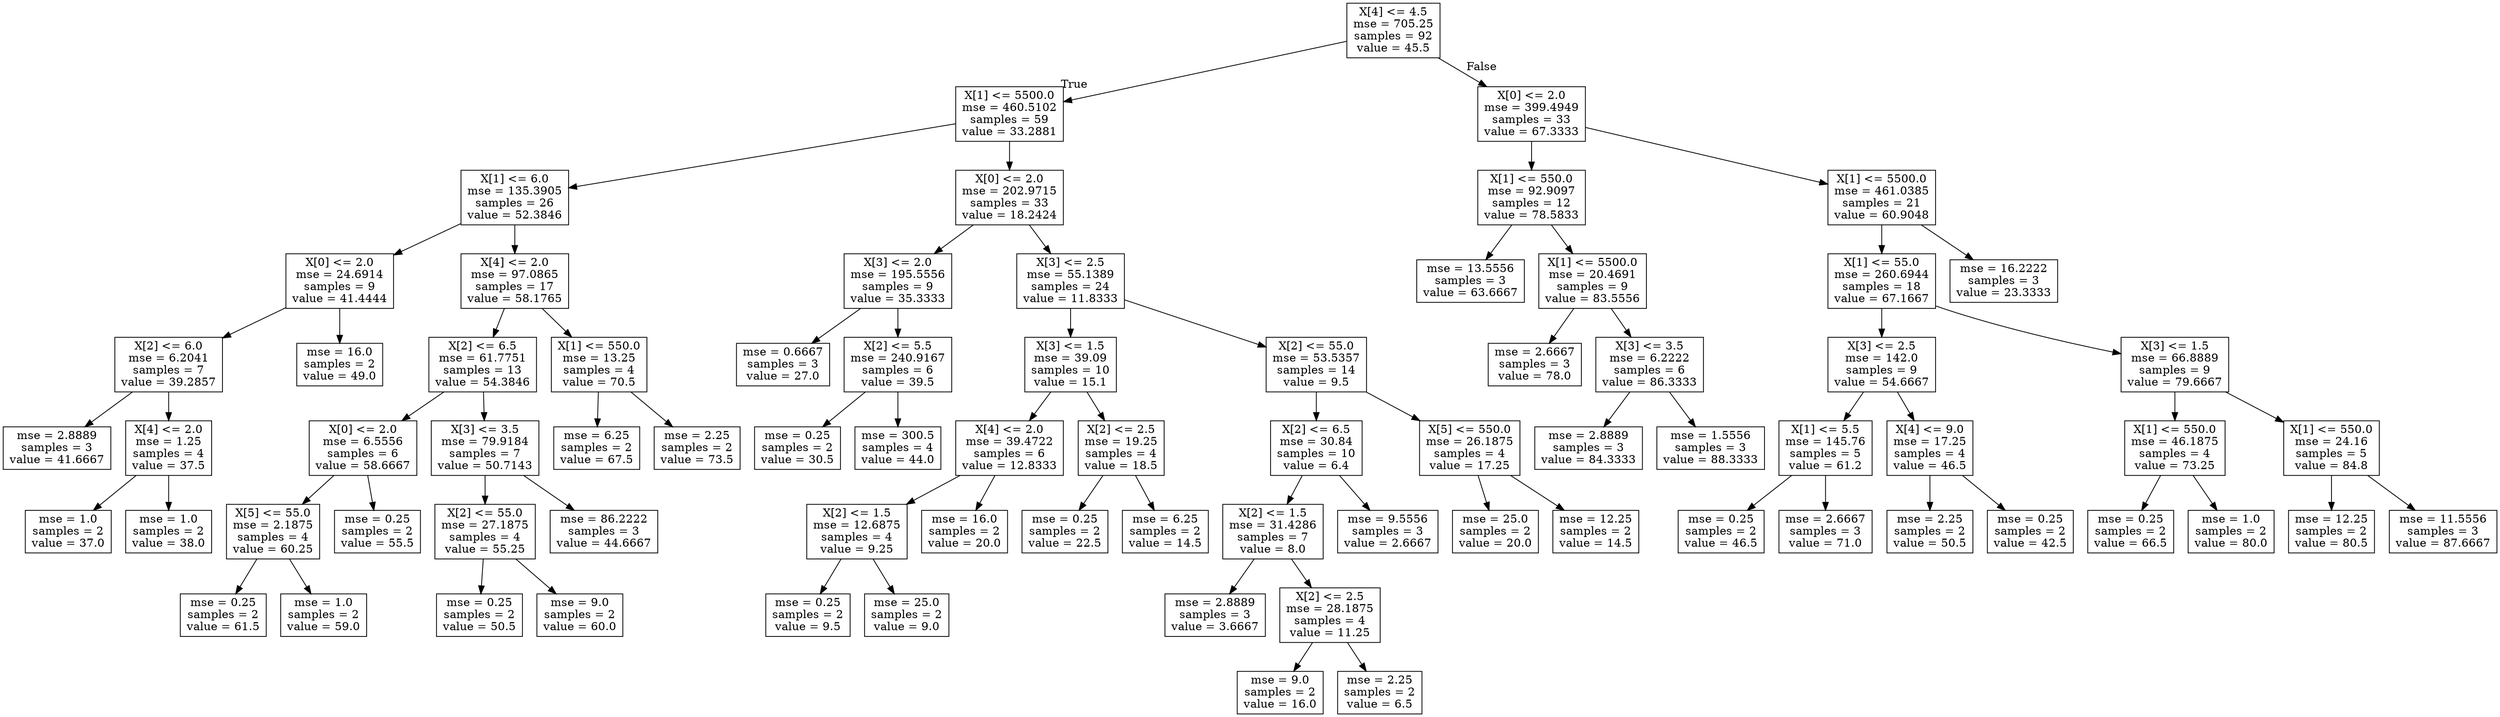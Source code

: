 digraph Tree {
node [shape=box] ;
0 [label="X[4] <= 4.5\nmse = 705.25\nsamples = 92\nvalue = 45.5"] ;
1 [label="X[1] <= 5500.0\nmse = 460.5102\nsamples = 59\nvalue = 33.2881"] ;
0 -> 1 [labeldistance=2.5, labelangle=45, headlabel="True"] ;
2 [label="X[1] <= 6.0\nmse = 135.3905\nsamples = 26\nvalue = 52.3846"] ;
1 -> 2 ;
3 [label="X[0] <= 2.0\nmse = 24.6914\nsamples = 9\nvalue = 41.4444"] ;
2 -> 3 ;
4 [label="X[2] <= 6.0\nmse = 6.2041\nsamples = 7\nvalue = 39.2857"] ;
3 -> 4 ;
5 [label="mse = 2.8889\nsamples = 3\nvalue = 41.6667"] ;
4 -> 5 ;
6 [label="X[4] <= 2.0\nmse = 1.25\nsamples = 4\nvalue = 37.5"] ;
4 -> 6 ;
7 [label="mse = 1.0\nsamples = 2\nvalue = 37.0"] ;
6 -> 7 ;
8 [label="mse = 1.0\nsamples = 2\nvalue = 38.0"] ;
6 -> 8 ;
9 [label="mse = 16.0\nsamples = 2\nvalue = 49.0"] ;
3 -> 9 ;
10 [label="X[4] <= 2.0\nmse = 97.0865\nsamples = 17\nvalue = 58.1765"] ;
2 -> 10 ;
11 [label="X[2] <= 6.5\nmse = 61.7751\nsamples = 13\nvalue = 54.3846"] ;
10 -> 11 ;
12 [label="X[0] <= 2.0\nmse = 6.5556\nsamples = 6\nvalue = 58.6667"] ;
11 -> 12 ;
13 [label="X[5] <= 55.0\nmse = 2.1875\nsamples = 4\nvalue = 60.25"] ;
12 -> 13 ;
14 [label="mse = 0.25\nsamples = 2\nvalue = 61.5"] ;
13 -> 14 ;
15 [label="mse = 1.0\nsamples = 2\nvalue = 59.0"] ;
13 -> 15 ;
16 [label="mse = 0.25\nsamples = 2\nvalue = 55.5"] ;
12 -> 16 ;
17 [label="X[3] <= 3.5\nmse = 79.9184\nsamples = 7\nvalue = 50.7143"] ;
11 -> 17 ;
18 [label="X[2] <= 55.0\nmse = 27.1875\nsamples = 4\nvalue = 55.25"] ;
17 -> 18 ;
19 [label="mse = 0.25\nsamples = 2\nvalue = 50.5"] ;
18 -> 19 ;
20 [label="mse = 9.0\nsamples = 2\nvalue = 60.0"] ;
18 -> 20 ;
21 [label="mse = 86.2222\nsamples = 3\nvalue = 44.6667"] ;
17 -> 21 ;
22 [label="X[1] <= 550.0\nmse = 13.25\nsamples = 4\nvalue = 70.5"] ;
10 -> 22 ;
23 [label="mse = 6.25\nsamples = 2\nvalue = 67.5"] ;
22 -> 23 ;
24 [label="mse = 2.25\nsamples = 2\nvalue = 73.5"] ;
22 -> 24 ;
25 [label="X[0] <= 2.0\nmse = 202.9715\nsamples = 33\nvalue = 18.2424"] ;
1 -> 25 ;
26 [label="X[3] <= 2.0\nmse = 195.5556\nsamples = 9\nvalue = 35.3333"] ;
25 -> 26 ;
27 [label="mse = 0.6667\nsamples = 3\nvalue = 27.0"] ;
26 -> 27 ;
28 [label="X[2] <= 5.5\nmse = 240.9167\nsamples = 6\nvalue = 39.5"] ;
26 -> 28 ;
29 [label="mse = 0.25\nsamples = 2\nvalue = 30.5"] ;
28 -> 29 ;
30 [label="mse = 300.5\nsamples = 4\nvalue = 44.0"] ;
28 -> 30 ;
31 [label="X[3] <= 2.5\nmse = 55.1389\nsamples = 24\nvalue = 11.8333"] ;
25 -> 31 ;
32 [label="X[3] <= 1.5\nmse = 39.09\nsamples = 10\nvalue = 15.1"] ;
31 -> 32 ;
33 [label="X[4] <= 2.0\nmse = 39.4722\nsamples = 6\nvalue = 12.8333"] ;
32 -> 33 ;
34 [label="X[2] <= 1.5\nmse = 12.6875\nsamples = 4\nvalue = 9.25"] ;
33 -> 34 ;
35 [label="mse = 0.25\nsamples = 2\nvalue = 9.5"] ;
34 -> 35 ;
36 [label="mse = 25.0\nsamples = 2\nvalue = 9.0"] ;
34 -> 36 ;
37 [label="mse = 16.0\nsamples = 2\nvalue = 20.0"] ;
33 -> 37 ;
38 [label="X[2] <= 2.5\nmse = 19.25\nsamples = 4\nvalue = 18.5"] ;
32 -> 38 ;
39 [label="mse = 0.25\nsamples = 2\nvalue = 22.5"] ;
38 -> 39 ;
40 [label="mse = 6.25\nsamples = 2\nvalue = 14.5"] ;
38 -> 40 ;
41 [label="X[2] <= 55.0\nmse = 53.5357\nsamples = 14\nvalue = 9.5"] ;
31 -> 41 ;
42 [label="X[2] <= 6.5\nmse = 30.84\nsamples = 10\nvalue = 6.4"] ;
41 -> 42 ;
43 [label="X[2] <= 1.5\nmse = 31.4286\nsamples = 7\nvalue = 8.0"] ;
42 -> 43 ;
44 [label="mse = 2.8889\nsamples = 3\nvalue = 3.6667"] ;
43 -> 44 ;
45 [label="X[2] <= 2.5\nmse = 28.1875\nsamples = 4\nvalue = 11.25"] ;
43 -> 45 ;
46 [label="mse = 9.0\nsamples = 2\nvalue = 16.0"] ;
45 -> 46 ;
47 [label="mse = 2.25\nsamples = 2\nvalue = 6.5"] ;
45 -> 47 ;
48 [label="mse = 9.5556\nsamples = 3\nvalue = 2.6667"] ;
42 -> 48 ;
49 [label="X[5] <= 550.0\nmse = 26.1875\nsamples = 4\nvalue = 17.25"] ;
41 -> 49 ;
50 [label="mse = 25.0\nsamples = 2\nvalue = 20.0"] ;
49 -> 50 ;
51 [label="mse = 12.25\nsamples = 2\nvalue = 14.5"] ;
49 -> 51 ;
52 [label="X[0] <= 2.0\nmse = 399.4949\nsamples = 33\nvalue = 67.3333"] ;
0 -> 52 [labeldistance=2.5, labelangle=-45, headlabel="False"] ;
53 [label="X[1] <= 550.0\nmse = 92.9097\nsamples = 12\nvalue = 78.5833"] ;
52 -> 53 ;
54 [label="mse = 13.5556\nsamples = 3\nvalue = 63.6667"] ;
53 -> 54 ;
55 [label="X[1] <= 5500.0\nmse = 20.4691\nsamples = 9\nvalue = 83.5556"] ;
53 -> 55 ;
56 [label="mse = 2.6667\nsamples = 3\nvalue = 78.0"] ;
55 -> 56 ;
57 [label="X[3] <= 3.5\nmse = 6.2222\nsamples = 6\nvalue = 86.3333"] ;
55 -> 57 ;
58 [label="mse = 2.8889\nsamples = 3\nvalue = 84.3333"] ;
57 -> 58 ;
59 [label="mse = 1.5556\nsamples = 3\nvalue = 88.3333"] ;
57 -> 59 ;
60 [label="X[1] <= 5500.0\nmse = 461.0385\nsamples = 21\nvalue = 60.9048"] ;
52 -> 60 ;
61 [label="X[1] <= 55.0\nmse = 260.6944\nsamples = 18\nvalue = 67.1667"] ;
60 -> 61 ;
62 [label="X[3] <= 2.5\nmse = 142.0\nsamples = 9\nvalue = 54.6667"] ;
61 -> 62 ;
63 [label="X[1] <= 5.5\nmse = 145.76\nsamples = 5\nvalue = 61.2"] ;
62 -> 63 ;
64 [label="mse = 0.25\nsamples = 2\nvalue = 46.5"] ;
63 -> 64 ;
65 [label="mse = 2.6667\nsamples = 3\nvalue = 71.0"] ;
63 -> 65 ;
66 [label="X[4] <= 9.0\nmse = 17.25\nsamples = 4\nvalue = 46.5"] ;
62 -> 66 ;
67 [label="mse = 2.25\nsamples = 2\nvalue = 50.5"] ;
66 -> 67 ;
68 [label="mse = 0.25\nsamples = 2\nvalue = 42.5"] ;
66 -> 68 ;
69 [label="X[3] <= 1.5\nmse = 66.8889\nsamples = 9\nvalue = 79.6667"] ;
61 -> 69 ;
70 [label="X[1] <= 550.0\nmse = 46.1875\nsamples = 4\nvalue = 73.25"] ;
69 -> 70 ;
71 [label="mse = 0.25\nsamples = 2\nvalue = 66.5"] ;
70 -> 71 ;
72 [label="mse = 1.0\nsamples = 2\nvalue = 80.0"] ;
70 -> 72 ;
73 [label="X[1] <= 550.0\nmse = 24.16\nsamples = 5\nvalue = 84.8"] ;
69 -> 73 ;
74 [label="mse = 12.25\nsamples = 2\nvalue = 80.5"] ;
73 -> 74 ;
75 [label="mse = 11.5556\nsamples = 3\nvalue = 87.6667"] ;
73 -> 75 ;
76 [label="mse = 16.2222\nsamples = 3\nvalue = 23.3333"] ;
60 -> 76 ;
}